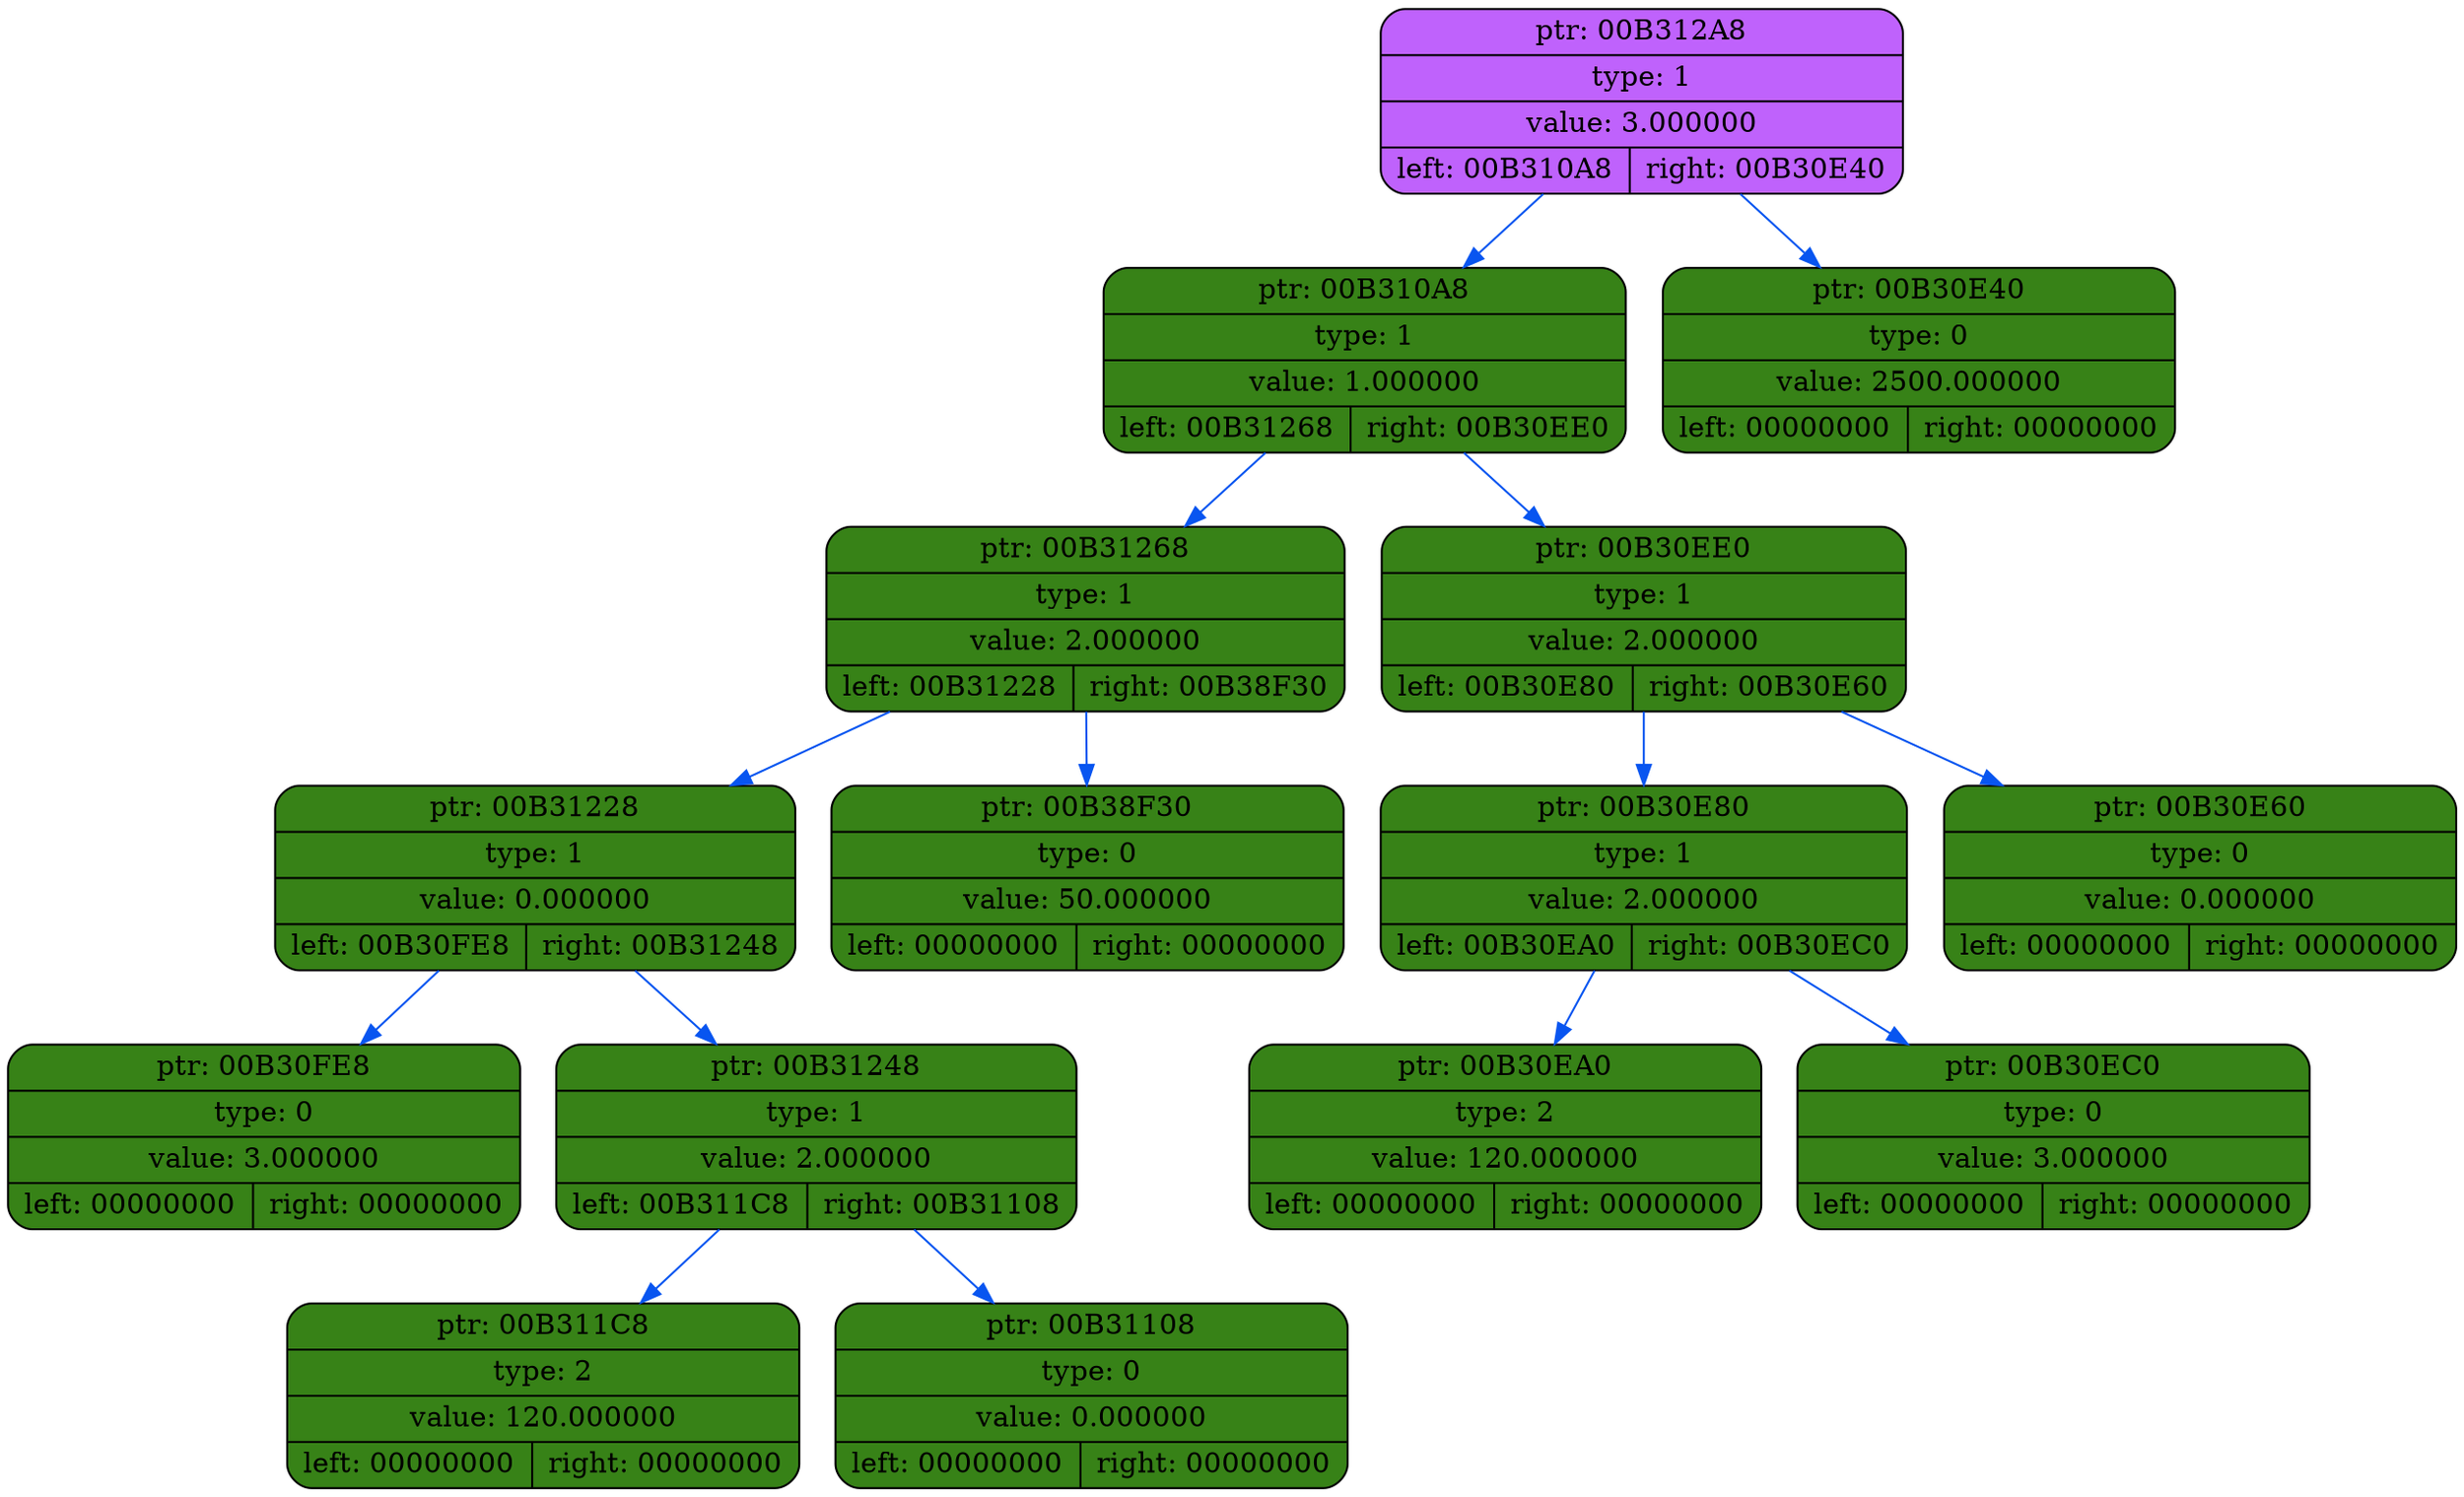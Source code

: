 digraph
{
    rankdir=TP

        node00B312A8[shape=record,style="rounded,filled",fillcolor="#BF62FC",label="{ ptr: 00B312A8 | type: 1 | value: 3.000000| { left: 00B310A8 | right: 00B30E40 }}"];
    node00B312A8 -> node00B310A8[color="#0855F0"]
    node00B310A8[shape=record,style="rounded,filled",fillcolor="#378217",label="{ ptr: 00B310A8 | type: 1 | value: 1.000000| { left: 00B31268 | right: 00B30EE0 }}"];
    node00B310A8 -> node00B31268[color="#0855F0"]
    node00B31268[shape=record,style="rounded,filled",fillcolor="#378217",label="{ ptr: 00B31268 | type: 1 | value: 2.000000| { left: 00B31228 | right: 00B38F30 }}"];
    node00B31268 -> node00B31228[color="#0855F0"]
    node00B31228[shape=record,style="rounded,filled",fillcolor="#378217",label="{ ptr: 00B31228 | type: 1 | value: 0.000000| { left: 00B30FE8 | right: 00B31248 }}"];
    node00B31228 -> node00B30FE8[color="#0855F0"]
    node00B30FE8[shape=record,style="rounded,filled",fillcolor="#378217",label="{ ptr: 00B30FE8 | type: 0 | value: 3.000000| { left: 00000000 | right: 00000000 }}"];
    node00B31228 -> node00B31248[color="#0855F0"]
    node00B31248[shape=record,style="rounded,filled",fillcolor="#378217",label="{ ptr: 00B31248 | type: 1 | value: 2.000000| { left: 00B311C8 | right: 00B31108 }}"];
    node00B31248 -> node00B311C8[color="#0855F0"]
    node00B311C8[shape=record,style="rounded,filled",fillcolor="#378217",label="{ ptr: 00B311C8 | type: 2 | value: 120.000000| { left: 00000000 | right: 00000000 }}"];
    node00B31248 -> node00B31108[color="#0855F0"]
    node00B31108[shape=record,style="rounded,filled",fillcolor="#378217",label="{ ptr: 00B31108 | type: 0 | value: 0.000000| { left: 00000000 | right: 00000000 }}"];
    node00B31268 -> node00B38F30[color="#0855F0"]
    node00B38F30[shape=record,style="rounded,filled",fillcolor="#378217",label="{ ptr: 00B38F30 | type: 0 | value: 50.000000| { left: 00000000 | right: 00000000 }}"];
    node00B310A8 -> node00B30EE0[color="#0855F0"]
    node00B30EE0[shape=record,style="rounded,filled",fillcolor="#378217",label="{ ptr: 00B30EE0 | type: 1 | value: 2.000000| { left: 00B30E80 | right: 00B30E60 }}"];
    node00B30EE0 -> node00B30E80[color="#0855F0"]
    node00B30E80[shape=record,style="rounded,filled",fillcolor="#378217",label="{ ptr: 00B30E80 | type: 1 | value: 2.000000| { left: 00B30EA0 | right: 00B30EC0 }}"];
    node00B30E80 -> node00B30EA0[color="#0855F0"]
    node00B30EA0[shape=record,style="rounded,filled",fillcolor="#378217",label="{ ptr: 00B30EA0 | type: 2 | value: 120.000000| { left: 00000000 | right: 00000000 }}"];
    node00B30E80 -> node00B30EC0[color="#0855F0"]
    node00B30EC0[shape=record,style="rounded,filled",fillcolor="#378217",label="{ ptr: 00B30EC0 | type: 0 | value: 3.000000| { left: 00000000 | right: 00000000 }}"];
    node00B30EE0 -> node00B30E60[color="#0855F0"]
    node00B30E60[shape=record,style="rounded,filled",fillcolor="#378217",label="{ ptr: 00B30E60 | type: 0 | value: 0.000000| { left: 00000000 | right: 00000000 }}"];
    node00B312A8 -> node00B30E40[color="#0855F0"]
    node00B30E40[shape=record,style="rounded,filled",fillcolor="#378217",label="{ ptr: 00B30E40 | type: 0 | value: 2500.000000| { left: 00000000 | right: 00000000 }}"];
}